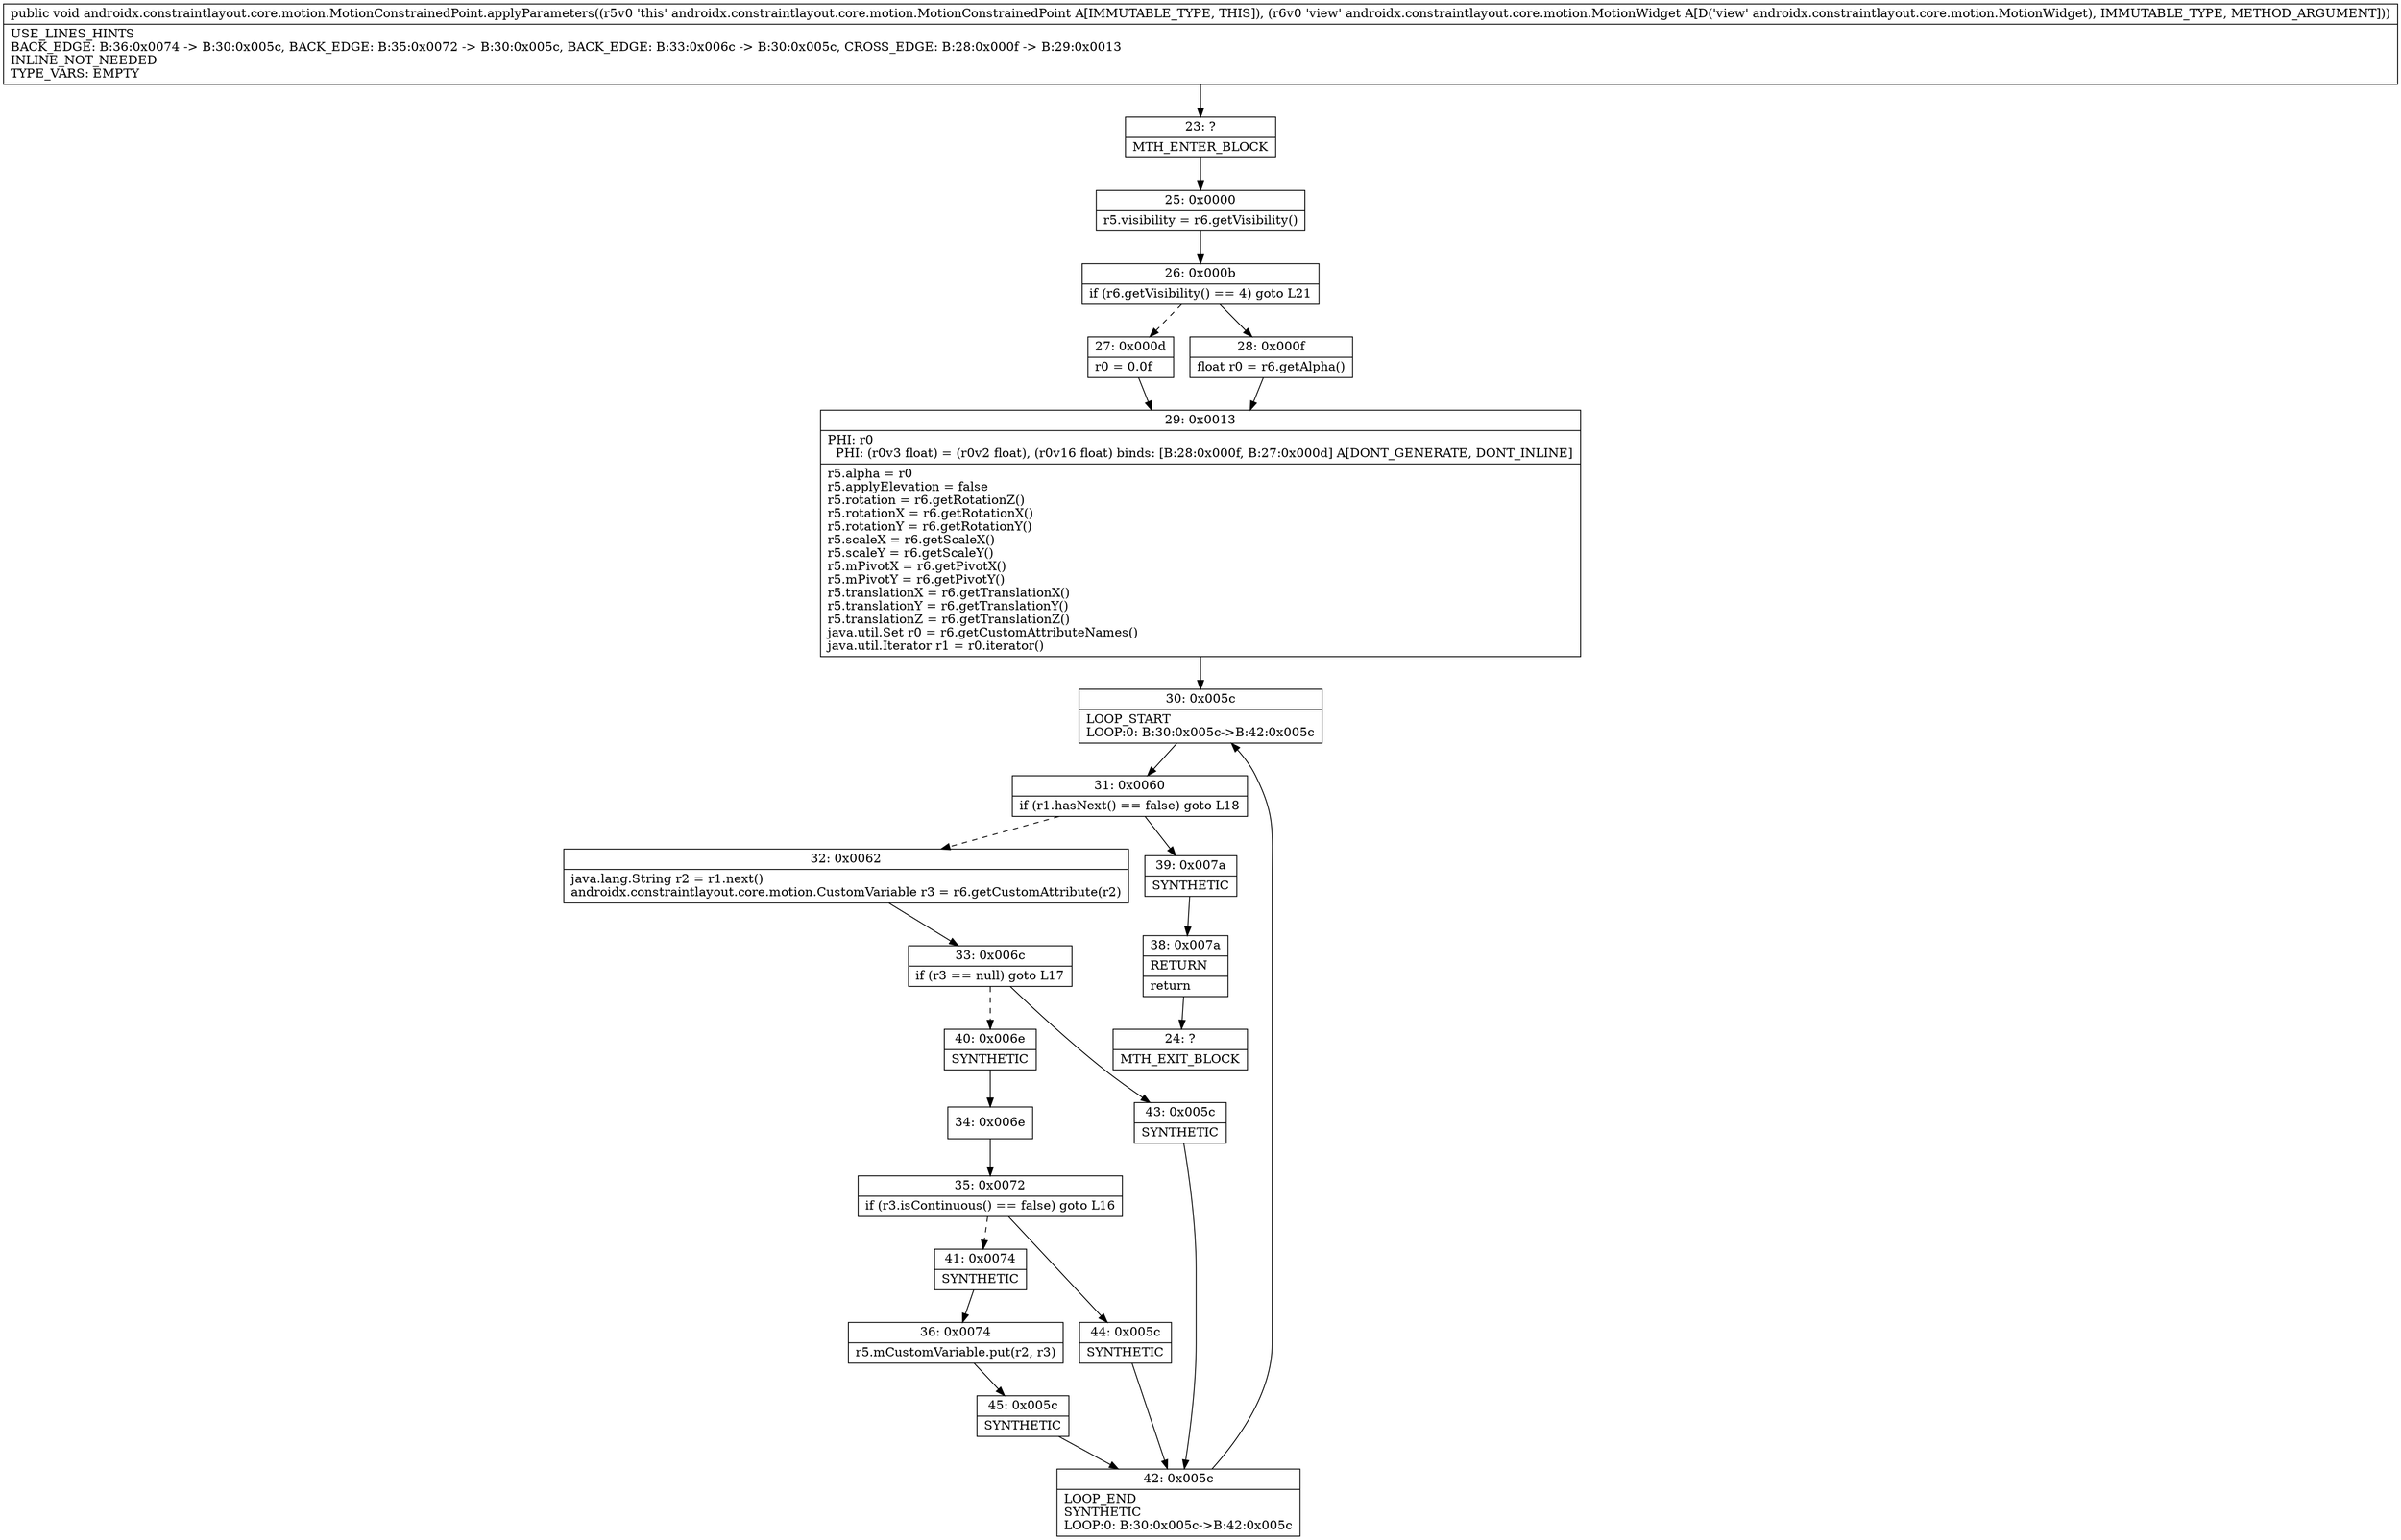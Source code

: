 digraph "CFG forandroidx.constraintlayout.core.motion.MotionConstrainedPoint.applyParameters(Landroidx\/constraintlayout\/core\/motion\/MotionWidget;)V" {
Node_23 [shape=record,label="{23\:\ ?|MTH_ENTER_BLOCK\l}"];
Node_25 [shape=record,label="{25\:\ 0x0000|r5.visibility = r6.getVisibility()\l}"];
Node_26 [shape=record,label="{26\:\ 0x000b|if (r6.getVisibility() == 4) goto L21\l}"];
Node_27 [shape=record,label="{27\:\ 0x000d|r0 = 0.0f\l}"];
Node_29 [shape=record,label="{29\:\ 0x0013|PHI: r0 \l  PHI: (r0v3 float) = (r0v2 float), (r0v16 float) binds: [B:28:0x000f, B:27:0x000d] A[DONT_GENERATE, DONT_INLINE]\l|r5.alpha = r0\lr5.applyElevation = false\lr5.rotation = r6.getRotationZ()\lr5.rotationX = r6.getRotationX()\lr5.rotationY = r6.getRotationY()\lr5.scaleX = r6.getScaleX()\lr5.scaleY = r6.getScaleY()\lr5.mPivotX = r6.getPivotX()\lr5.mPivotY = r6.getPivotY()\lr5.translationX = r6.getTranslationX()\lr5.translationY = r6.getTranslationY()\lr5.translationZ = r6.getTranslationZ()\ljava.util.Set r0 = r6.getCustomAttributeNames()\ljava.util.Iterator r1 = r0.iterator()\l}"];
Node_30 [shape=record,label="{30\:\ 0x005c|LOOP_START\lLOOP:0: B:30:0x005c\-\>B:42:0x005c\l}"];
Node_31 [shape=record,label="{31\:\ 0x0060|if (r1.hasNext() == false) goto L18\l}"];
Node_32 [shape=record,label="{32\:\ 0x0062|java.lang.String r2 = r1.next()\landroidx.constraintlayout.core.motion.CustomVariable r3 = r6.getCustomAttribute(r2)\l}"];
Node_33 [shape=record,label="{33\:\ 0x006c|if (r3 == null) goto L17\l}"];
Node_40 [shape=record,label="{40\:\ 0x006e|SYNTHETIC\l}"];
Node_34 [shape=record,label="{34\:\ 0x006e}"];
Node_35 [shape=record,label="{35\:\ 0x0072|if (r3.isContinuous() == false) goto L16\l}"];
Node_41 [shape=record,label="{41\:\ 0x0074|SYNTHETIC\l}"];
Node_36 [shape=record,label="{36\:\ 0x0074|r5.mCustomVariable.put(r2, r3)\l}"];
Node_45 [shape=record,label="{45\:\ 0x005c|SYNTHETIC\l}"];
Node_42 [shape=record,label="{42\:\ 0x005c|LOOP_END\lSYNTHETIC\lLOOP:0: B:30:0x005c\-\>B:42:0x005c\l}"];
Node_44 [shape=record,label="{44\:\ 0x005c|SYNTHETIC\l}"];
Node_43 [shape=record,label="{43\:\ 0x005c|SYNTHETIC\l}"];
Node_39 [shape=record,label="{39\:\ 0x007a|SYNTHETIC\l}"];
Node_38 [shape=record,label="{38\:\ 0x007a|RETURN\l|return\l}"];
Node_24 [shape=record,label="{24\:\ ?|MTH_EXIT_BLOCK\l}"];
Node_28 [shape=record,label="{28\:\ 0x000f|float r0 = r6.getAlpha()\l}"];
MethodNode[shape=record,label="{public void androidx.constraintlayout.core.motion.MotionConstrainedPoint.applyParameters((r5v0 'this' androidx.constraintlayout.core.motion.MotionConstrainedPoint A[IMMUTABLE_TYPE, THIS]), (r6v0 'view' androidx.constraintlayout.core.motion.MotionWidget A[D('view' androidx.constraintlayout.core.motion.MotionWidget), IMMUTABLE_TYPE, METHOD_ARGUMENT]))  | USE_LINES_HINTS\lBACK_EDGE: B:36:0x0074 \-\> B:30:0x005c, BACK_EDGE: B:35:0x0072 \-\> B:30:0x005c, BACK_EDGE: B:33:0x006c \-\> B:30:0x005c, CROSS_EDGE: B:28:0x000f \-\> B:29:0x0013\lINLINE_NOT_NEEDED\lTYPE_VARS: EMPTY\l}"];
MethodNode -> Node_23;Node_23 -> Node_25;
Node_25 -> Node_26;
Node_26 -> Node_27[style=dashed];
Node_26 -> Node_28;
Node_27 -> Node_29;
Node_29 -> Node_30;
Node_30 -> Node_31;
Node_31 -> Node_32[style=dashed];
Node_31 -> Node_39;
Node_32 -> Node_33;
Node_33 -> Node_40[style=dashed];
Node_33 -> Node_43;
Node_40 -> Node_34;
Node_34 -> Node_35;
Node_35 -> Node_41[style=dashed];
Node_35 -> Node_44;
Node_41 -> Node_36;
Node_36 -> Node_45;
Node_45 -> Node_42;
Node_42 -> Node_30;
Node_44 -> Node_42;
Node_43 -> Node_42;
Node_39 -> Node_38;
Node_38 -> Node_24;
Node_28 -> Node_29;
}

